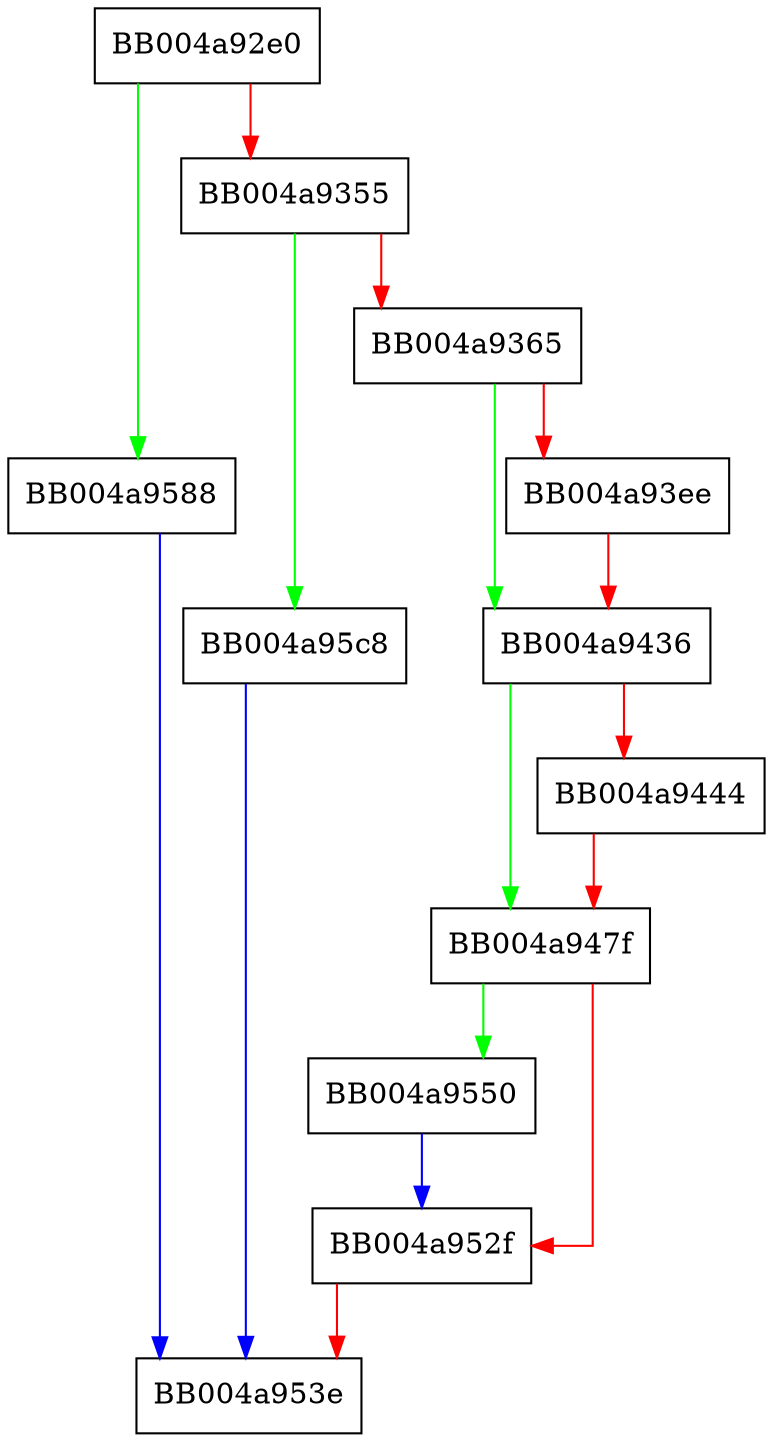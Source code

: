 digraph tls13_generate_secret {
  node [shape="box"];
  graph [splines=ortho];
  BB004a92e0 -> BB004a9588 [color="green"];
  BB004a92e0 -> BB004a9355 [color="red"];
  BB004a9355 -> BB004a95c8 [color="green"];
  BB004a9355 -> BB004a9365 [color="red"];
  BB004a9365 -> BB004a9436 [color="green"];
  BB004a9365 -> BB004a93ee [color="red"];
  BB004a93ee -> BB004a9436 [color="red"];
  BB004a9436 -> BB004a947f [color="green"];
  BB004a9436 -> BB004a9444 [color="red"];
  BB004a9444 -> BB004a947f [color="red"];
  BB004a947f -> BB004a9550 [color="green"];
  BB004a947f -> BB004a952f [color="red"];
  BB004a952f -> BB004a953e [color="red"];
  BB004a9550 -> BB004a952f [color="blue"];
  BB004a9588 -> BB004a953e [color="blue"];
  BB004a95c8 -> BB004a953e [color="blue"];
}